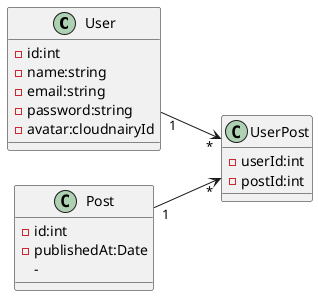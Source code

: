 @startuml 
left to right direction
class User{
    -id:int
    -name:string
    -email:string
    -password:string
    -avatar:cloudnairyId
}
class Post{
    -id:int
    -publishedAt:Date
    -
}
class UserPost{
    -userId:int
    -postId:int

} 

User "1" --> "*" UserPost
Post "1" --> "*" UserPost

@enduml